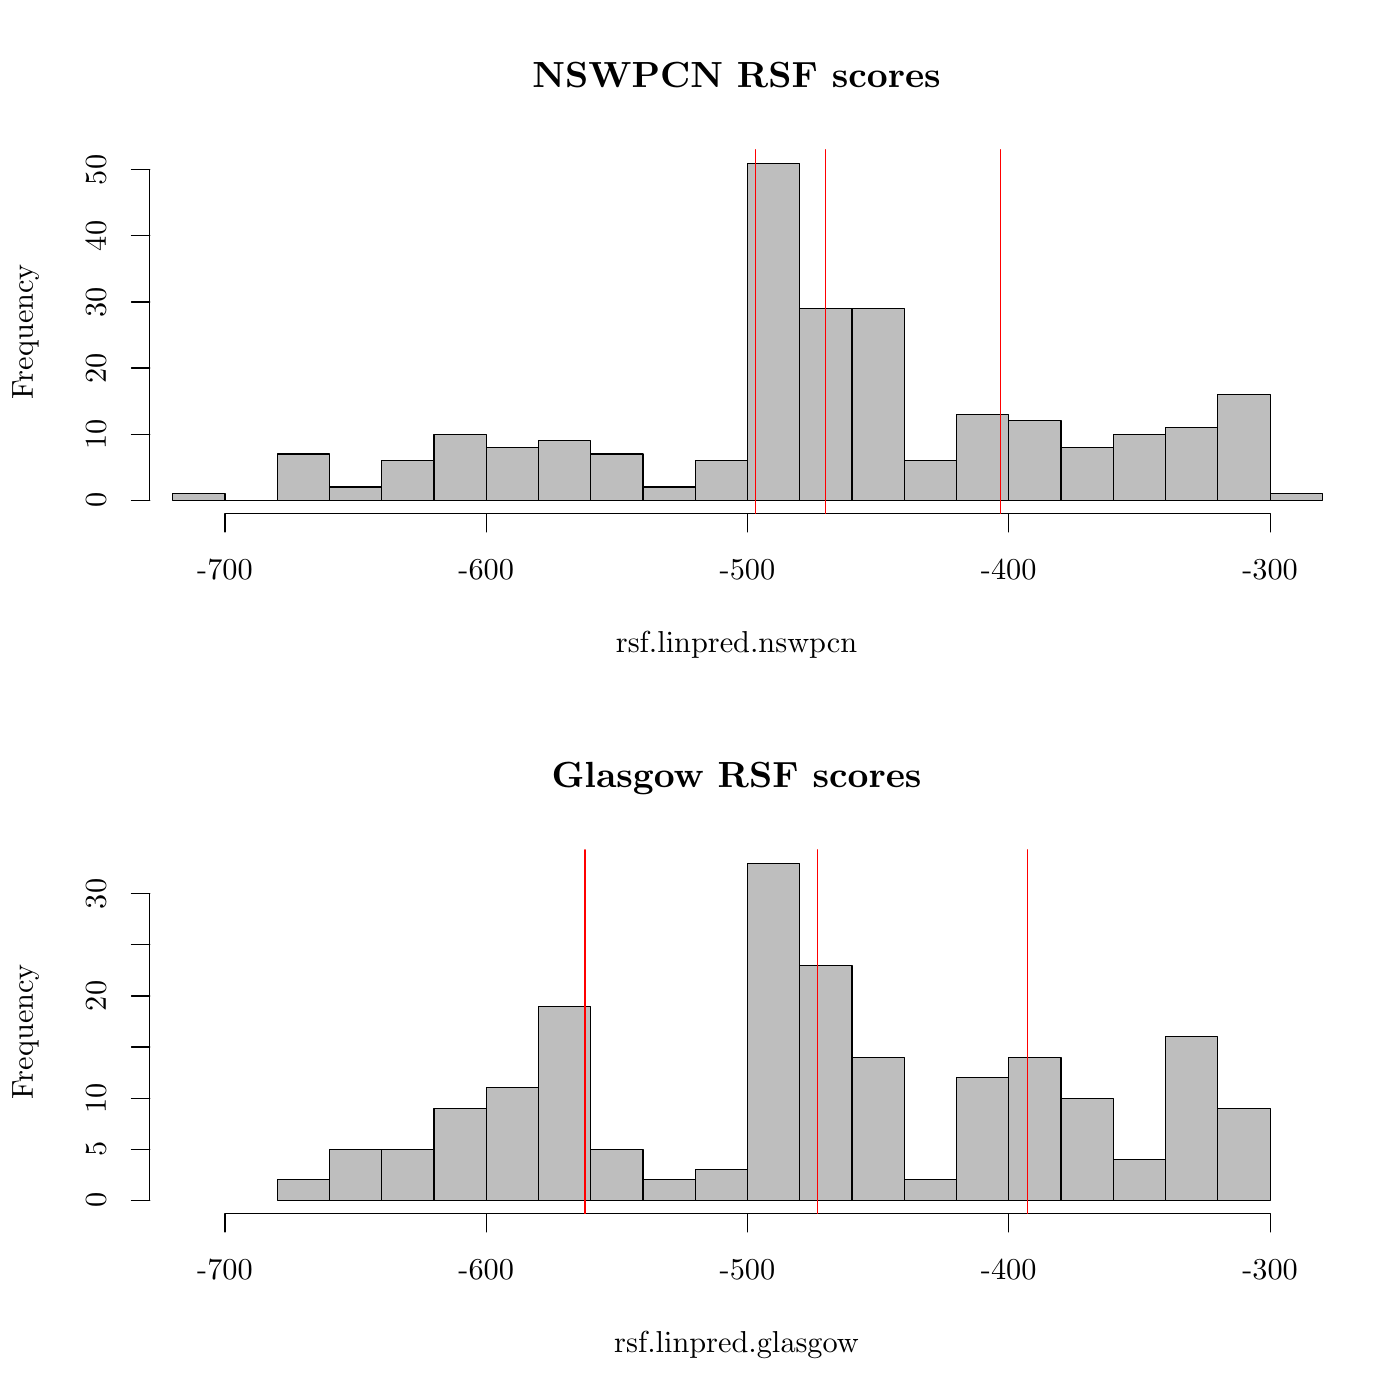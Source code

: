 % Created by tikzDevice version 0.8.1 on 2015-01-26 21:28:33
% !TEX encoding = UTF-8 Unicode
\documentclass[11pt]{memoir}
\nonstopmode

\usepackage{tikz}

\usepackage[active,tightpage,psfixbb]{preview}

\PreviewEnvironment{pgfpicture}

\setlength\PreviewBorder{0pt}

\usepackage{amsmath}
\newcommand{\SweaveOpts}[1]{}  % do not interfere with LaTeX
\newcommand{\SweaveInput}[1]{} % because they are not real TeX commands
\newcommand{\Sexpr}[1]{}       % will only be parsed by R


\usepackage{geometry}
\usepackage{amsmath}
\usepackage{lscape}
\geometry{verbose,tmargin=2.5cm,bmargin=2.5cm,lmargin=2.5cm,rmargin=2.5cm}


\begin{document}

\begin{tikzpicture}[x=1pt,y=1pt]
\definecolor{fillColor}{RGB}{255,255,255}
\path[use as bounding box,fill=fillColor,fill opacity=0.00] (0,0) rectangle (505.89,505.89);
\begin{scope}
\path[clip] (  0.00,252.94) rectangle (505.89,505.89);
\definecolor{drawColor}{RGB}{0,0,0}

\node[text=drawColor,anchor=base,inner sep=0pt, outer sep=0pt, scale=  1.20] at (266.14,474.30) {\bfseries NSWPCN RSF scores};

\node[text=drawColor,anchor=base,inner sep=0pt, outer sep=0pt, scale=  1.00] at (266.14,270.11) {rsf.linpred.nswpcn};

\node[text=drawColor,rotate= 90.00,anchor=base,inner sep=0pt, outer sep=0pt, scale=  1.00] at ( 11.88,386.02) {Frequency};
\end{scope}
\begin{scope}
\path[clip] (  0.00,  0.00) rectangle (505.89,505.89);
\definecolor{drawColor}{RGB}{0,0,0}

\path[draw=drawColor,line width= 0.4pt,line join=round,line cap=round] ( 81.29,320.26) -- (458.93,320.26);

\path[draw=drawColor,line width= 0.4pt,line join=round,line cap=round] ( 81.29,320.26) -- ( 81.29,313.66);

\path[draw=drawColor,line width= 0.4pt,line join=round,line cap=round] (175.70,320.26) -- (175.70,313.66);

\path[draw=drawColor,line width= 0.4pt,line join=round,line cap=round] (270.11,320.26) -- (270.11,313.66);

\path[draw=drawColor,line width= 0.4pt,line join=round,line cap=round] (364.52,320.26) -- (364.52,313.66);

\path[draw=drawColor,line width= 0.4pt,line join=round,line cap=round] (458.93,320.26) -- (458.93,313.66);

\node[text=drawColor,anchor=base,inner sep=0pt, outer sep=0pt, scale=  1.00] at ( 81.29,296.50) {-700};

\node[text=drawColor,anchor=base,inner sep=0pt, outer sep=0pt, scale=  1.00] at (175.70,296.50) {-600};

\node[text=drawColor,anchor=base,inner sep=0pt, outer sep=0pt, scale=  1.00] at (270.11,296.50) {-500};

\node[text=drawColor,anchor=base,inner sep=0pt, outer sep=0pt, scale=  1.00] at (364.52,296.50) {-400};

\node[text=drawColor,anchor=base,inner sep=0pt, outer sep=0pt, scale=  1.00] at (458.93,296.50) {-300};

\path[draw=drawColor,line width= 0.4pt,line join=round,line cap=round] ( 54.12,325.14) -- ( 54.12,444.51);

\path[draw=drawColor,line width= 0.4pt,line join=round,line cap=round] ( 54.12,325.14) -- ( 47.52,325.14);

\path[draw=drawColor,line width= 0.4pt,line join=round,line cap=round] ( 54.12,349.01) -- ( 47.52,349.01);

\path[draw=drawColor,line width= 0.4pt,line join=round,line cap=round] ( 54.12,372.89) -- ( 47.52,372.89);

\path[draw=drawColor,line width= 0.4pt,line join=round,line cap=round] ( 54.12,396.76) -- ( 47.52,396.76);

\path[draw=drawColor,line width= 0.4pt,line join=round,line cap=round] ( 54.12,420.64) -- ( 47.52,420.64);

\path[draw=drawColor,line width= 0.4pt,line join=round,line cap=round] ( 54.12,444.51) -- ( 47.52,444.51);

\node[text=drawColor,rotate= 90.00,anchor=base,inner sep=0pt, outer sep=0pt, scale=  1.00] at ( 38.28,325.14) {0};

\node[text=drawColor,rotate= 90.00,anchor=base,inner sep=0pt, outer sep=0pt, scale=  1.00] at ( 38.28,349.01) {10};

\node[text=drawColor,rotate= 90.00,anchor=base,inner sep=0pt, outer sep=0pt, scale=  1.00] at ( 38.28,372.89) {20};

\node[text=drawColor,rotate= 90.00,anchor=base,inner sep=0pt, outer sep=0pt, scale=  1.00] at ( 38.28,396.76) {30};

\node[text=drawColor,rotate= 90.00,anchor=base,inner sep=0pt, outer sep=0pt, scale=  1.00] at ( 38.28,420.64) {40};

\node[text=drawColor,rotate= 90.00,anchor=base,inner sep=0pt, outer sep=0pt, scale=  1.00] at ( 38.28,444.51) {50};
\end{scope}
\begin{scope}
\path[clip] ( 54.12,320.26) rectangle (478.17,451.77);
\definecolor{drawColor}{RGB}{0,0,0}
\definecolor{fillColor}{RGB}{190,190,190}

\path[draw=drawColor,line width= 0.4pt,line join=round,line cap=round,fill=fillColor] ( 62.41,325.14) rectangle ( 81.29,327.52);

\path[draw=drawColor,line width= 0.4pt,line join=round,line cap=round,fill=fillColor] ( 81.29,325.14) rectangle (100.17,325.14);

\path[draw=drawColor,line width= 0.4pt,line join=round,line cap=round,fill=fillColor] (100.17,325.14) rectangle (119.06,341.85);

\path[draw=drawColor,line width= 0.4pt,line join=round,line cap=round,fill=fillColor] (119.06,325.14) rectangle (137.94,329.91);

\path[draw=drawColor,line width= 0.4pt,line join=round,line cap=round,fill=fillColor] (137.94,325.14) rectangle (156.82,339.46);

\path[draw=drawColor,line width= 0.4pt,line join=round,line cap=round,fill=fillColor] (156.82,325.14) rectangle (175.70,349.01);

\path[draw=drawColor,line width= 0.4pt,line join=round,line cap=round,fill=fillColor] (175.70,325.14) rectangle (194.58,344.24);

\path[draw=drawColor,line width= 0.4pt,line join=round,line cap=round,fill=fillColor] (194.58,325.14) rectangle (213.46,346.62);

\path[draw=drawColor,line width= 0.4pt,line join=round,line cap=round,fill=fillColor] (213.46,325.14) rectangle (232.35,341.85);

\path[draw=drawColor,line width= 0.4pt,line join=round,line cap=round,fill=fillColor] (232.35,325.14) rectangle (251.23,329.91);

\path[draw=drawColor,line width= 0.4pt,line join=round,line cap=round,fill=fillColor] (251.23,325.14) rectangle (270.11,339.46);

\path[draw=drawColor,line width= 0.4pt,line join=round,line cap=round,fill=fillColor] (270.11,325.14) rectangle (288.99,446.90);

\path[draw=drawColor,line width= 0.4pt,line join=round,line cap=round,fill=fillColor] (288.99,325.14) rectangle (307.87,394.37);

\path[draw=drawColor,line width= 0.4pt,line join=round,line cap=round,fill=fillColor] (307.87,325.14) rectangle (326.75,394.37);

\path[draw=drawColor,line width= 0.4pt,line join=round,line cap=round,fill=fillColor] (326.75,325.14) rectangle (345.64,339.46);

\path[draw=drawColor,line width= 0.4pt,line join=round,line cap=round,fill=fillColor] (345.64,325.14) rectangle (364.52,356.17);

\path[draw=drawColor,line width= 0.4pt,line join=round,line cap=round,fill=fillColor] (364.52,325.14) rectangle (383.40,353.79);

\path[draw=drawColor,line width= 0.4pt,line join=round,line cap=round,fill=fillColor] (383.40,325.14) rectangle (402.28,344.24);

\path[draw=drawColor,line width= 0.4pt,line join=round,line cap=round,fill=fillColor] (402.28,325.14) rectangle (421.16,349.01);

\path[draw=drawColor,line width= 0.4pt,line join=round,line cap=round,fill=fillColor] (421.16,325.14) rectangle (440.05,351.40);

\path[draw=drawColor,line width= 0.4pt,line join=round,line cap=round,fill=fillColor] (440.05,325.14) rectangle (458.93,363.34);

\path[draw=drawColor,line width= 0.4pt,line join=round,line cap=round,fill=fillColor] (458.93,325.14) rectangle (477.81,327.52);
\definecolor{drawColor}{RGB}{255,0,0}

\path[draw=drawColor,line width= 0.4pt,line join=round,line cap=round] (273.11,320.26) -- (273.11,451.77);

\path[draw=drawColor,line width= 0.4pt,line join=round,line cap=round] (298.17,320.26) -- (298.17,451.77);

\path[draw=drawColor,line width= 0.4pt,line join=round,line cap=round] (361.38,320.26) -- (361.38,451.77);
\end{scope}
\begin{scope}
\path[clip] (  0.00,  0.00) rectangle (505.89,252.94);
\definecolor{drawColor}{RGB}{0,0,0}

\node[text=drawColor,anchor=base,inner sep=0pt, outer sep=0pt, scale=  1.20] at (266.14,221.35) {\bfseries Glasgow RSF scores};

\node[text=drawColor,anchor=base,inner sep=0pt, outer sep=0pt, scale=  1.00] at (266.14, 17.16) {rsf.linpred.glasgow};

\node[text=drawColor,rotate= 90.00,anchor=base,inner sep=0pt, outer sep=0pt, scale=  1.00] at ( 11.88,133.07) {Frequency};
\end{scope}
\begin{scope}
\path[clip] (  0.00,  0.00) rectangle (505.89,505.89);
\definecolor{drawColor}{RGB}{0,0,0}

\path[draw=drawColor,line width= 0.4pt,line join=round,line cap=round] ( 81.29, 67.32) -- (458.93, 67.32);

\path[draw=drawColor,line width= 0.4pt,line join=round,line cap=round] ( 81.29, 67.32) -- ( 81.29, 60.72);

\path[draw=drawColor,line width= 0.4pt,line join=round,line cap=round] (175.70, 67.32) -- (175.70, 60.72);

\path[draw=drawColor,line width= 0.4pt,line join=round,line cap=round] (270.11, 67.32) -- (270.11, 60.72);

\path[draw=drawColor,line width= 0.4pt,line join=round,line cap=round] (364.52, 67.32) -- (364.52, 60.72);

\path[draw=drawColor,line width= 0.4pt,line join=round,line cap=round] (458.93, 67.32) -- (458.93, 60.72);

\node[text=drawColor,anchor=base,inner sep=0pt, outer sep=0pt, scale=  1.00] at ( 81.29, 43.56) {-700};

\node[text=drawColor,anchor=base,inner sep=0pt, outer sep=0pt, scale=  1.00] at (175.70, 43.56) {-600};

\node[text=drawColor,anchor=base,inner sep=0pt, outer sep=0pt, scale=  1.00] at (270.11, 43.56) {-500};

\node[text=drawColor,anchor=base,inner sep=0pt, outer sep=0pt, scale=  1.00] at (364.52, 43.56) {-400};

\node[text=drawColor,anchor=base,inner sep=0pt, outer sep=0pt, scale=  1.00] at (458.93, 43.56) {-300};

\path[draw=drawColor,line width= 0.4pt,line join=round,line cap=round] ( 54.12, 72.19) -- ( 54.12,182.88);

\path[draw=drawColor,line width= 0.4pt,line join=round,line cap=round] ( 54.12, 72.19) -- ( 47.52, 72.19);

\path[draw=drawColor,line width= 0.4pt,line join=round,line cap=round] ( 54.12, 90.64) -- ( 47.52, 90.64);

\path[draw=drawColor,line width= 0.4pt,line join=round,line cap=round] ( 54.12,109.09) -- ( 47.52,109.09);

\path[draw=drawColor,line width= 0.4pt,line join=round,line cap=round] ( 54.12,127.54) -- ( 47.52,127.54);

\path[draw=drawColor,line width= 0.4pt,line join=round,line cap=round] ( 54.12,145.99) -- ( 47.52,145.99);

\path[draw=drawColor,line width= 0.4pt,line join=round,line cap=round] ( 54.12,164.44) -- ( 47.52,164.44);

\path[draw=drawColor,line width= 0.4pt,line join=round,line cap=round] ( 54.12,182.88) -- ( 47.52,182.88);

\node[text=drawColor,rotate= 90.00,anchor=base,inner sep=0pt, outer sep=0pt, scale=  1.00] at ( 38.28, 72.19) {0};

\node[text=drawColor,rotate= 90.00,anchor=base,inner sep=0pt, outer sep=0pt, scale=  1.00] at ( 38.28, 90.64) {5};

\node[text=drawColor,rotate= 90.00,anchor=base,inner sep=0pt, outer sep=0pt, scale=  1.00] at ( 38.28,109.09) {10};

\node[text=drawColor,rotate= 90.00,anchor=base,inner sep=0pt, outer sep=0pt, scale=  1.00] at ( 38.28,145.99) {20};

\node[text=drawColor,rotate= 90.00,anchor=base,inner sep=0pt, outer sep=0pt, scale=  1.00] at ( 38.28,182.88) {30};
\end{scope}
\begin{scope}
\path[clip] ( 54.12, 67.32) rectangle (478.17,198.82);
\definecolor{drawColor}{RGB}{0,0,0}
\definecolor{fillColor}{RGB}{190,190,190}

\path[draw=drawColor,line width= 0.4pt,line join=round,line cap=round,fill=fillColor] (100.17, 72.19) rectangle (119.06, 79.57);

\path[draw=drawColor,line width= 0.4pt,line join=round,line cap=round,fill=fillColor] (119.06, 72.19) rectangle (137.94, 90.64);

\path[draw=drawColor,line width= 0.4pt,line join=round,line cap=round,fill=fillColor] (137.94, 72.19) rectangle (156.82, 90.64);

\path[draw=drawColor,line width= 0.4pt,line join=round,line cap=round,fill=fillColor] (156.82, 72.19) rectangle (175.70,105.40);

\path[draw=drawColor,line width= 0.4pt,line join=round,line cap=round,fill=fillColor] (175.70, 72.19) rectangle (194.58,112.78);

\path[draw=drawColor,line width= 0.4pt,line join=round,line cap=round,fill=fillColor] (194.58, 72.19) rectangle (213.46,142.30);

\path[draw=drawColor,line width= 0.4pt,line join=round,line cap=round,fill=fillColor] (213.46, 72.19) rectangle (232.35, 90.64);

\path[draw=drawColor,line width= 0.4pt,line join=round,line cap=round,fill=fillColor] (232.35, 72.19) rectangle (251.23, 79.57);

\path[draw=drawColor,line width= 0.4pt,line join=round,line cap=round,fill=fillColor] (251.23, 72.19) rectangle (270.11, 83.26);

\path[draw=drawColor,line width= 0.4pt,line join=round,line cap=round,fill=fillColor] (270.11, 72.19) rectangle (288.99,193.95);

\path[draw=drawColor,line width= 0.4pt,line join=round,line cap=round,fill=fillColor] (288.99, 72.19) rectangle (307.87,157.06);

\path[draw=drawColor,line width= 0.4pt,line join=round,line cap=round,fill=fillColor] (307.87, 72.19) rectangle (326.75,123.85);

\path[draw=drawColor,line width= 0.4pt,line join=round,line cap=round,fill=fillColor] (326.75, 72.19) rectangle (345.64, 79.57);

\path[draw=drawColor,line width= 0.4pt,line join=round,line cap=round,fill=fillColor] (345.64, 72.19) rectangle (364.52,116.47);

\path[draw=drawColor,line width= 0.4pt,line join=round,line cap=round,fill=fillColor] (364.52, 72.19) rectangle (383.40,123.85);

\path[draw=drawColor,line width= 0.4pt,line join=round,line cap=round,fill=fillColor] (383.40, 72.19) rectangle (402.28,109.09);

\path[draw=drawColor,line width= 0.4pt,line join=round,line cap=round,fill=fillColor] (402.28, 72.19) rectangle (421.16, 86.95);

\path[draw=drawColor,line width= 0.4pt,line join=round,line cap=round,fill=fillColor] (421.16, 72.19) rectangle (440.05,131.23);

\path[draw=drawColor,line width= 0.4pt,line join=round,line cap=round,fill=fillColor] (440.05, 72.19) rectangle (458.93,105.40);
\definecolor{drawColor}{RGB}{255,0,0}

\path[draw=drawColor,line width= 0.4pt,line join=round,line cap=round] (211.37, 67.32) -- (211.37,198.82);

\path[draw=drawColor,line width= 0.4pt,line join=round,line cap=round] (295.39, 67.32) -- (295.39,198.82);

\path[draw=drawColor,line width= 0.4pt,line join=round,line cap=round] (371.35, 67.32) -- (371.35,198.82);
\end{scope}
\end{tikzpicture}

\end{document}
